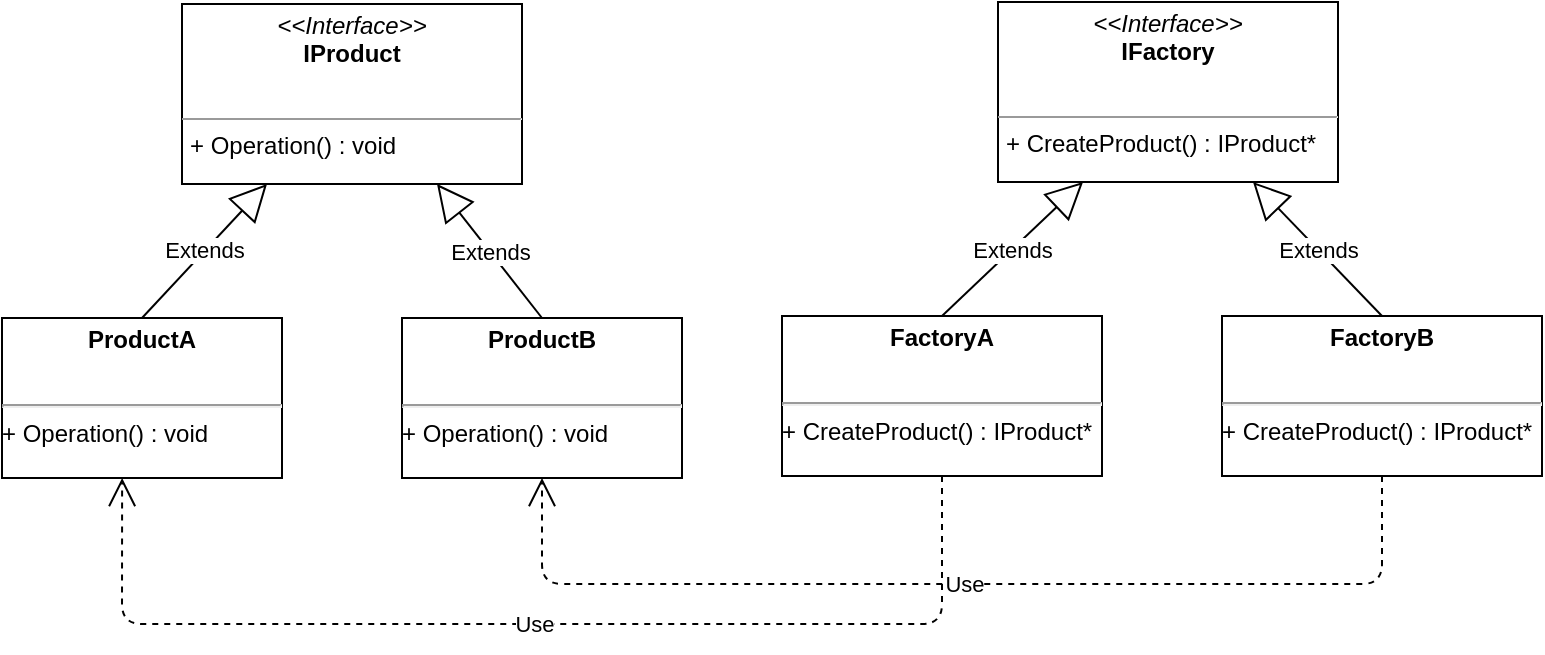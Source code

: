 <mxfile version="13.6.2" type="device"><diagram id="C5RBs43oDa-KdzZeNtuy" name="Page-1"><mxGraphModel dx="1086" dy="807" grid="1" gridSize="10" guides="1" tooltips="1" connect="1" arrows="1" fold="1" page="1" pageScale="1" pageWidth="827" pageHeight="1169" math="0" shadow="0"><root><mxCell id="WIyWlLk6GJQsqaUBKTNV-0"/><mxCell id="WIyWlLk6GJQsqaUBKTNV-1" parent="WIyWlLk6GJQsqaUBKTNV-0"/><mxCell id="YEU91gc5P3O5Ru0skCiE-15" value="&lt;p style=&quot;margin: 0px ; margin-top: 4px ; text-align: center&quot;&gt;&lt;i&gt;&amp;lt;&amp;lt;Interface&amp;gt;&amp;gt;&lt;/i&gt;&lt;br&gt;&lt;b&gt;IProduct&lt;/b&gt;&lt;/p&gt;&lt;p style=&quot;margin: 0px ; margin-top: 4px ; text-align: center&quot;&gt;&lt;b&gt;&lt;br&gt;&lt;/b&gt;&lt;/p&gt;&lt;hr size=&quot;1&quot;&gt;&lt;p style=&quot;margin: 0px ; margin-left: 4px&quot;&gt;+ Operation() : void&lt;/p&gt;" style="verticalAlign=top;align=left;overflow=fill;fontSize=12;fontFamily=Helvetica;html=1;" vertex="1" parent="WIyWlLk6GJQsqaUBKTNV-1"><mxGeometry x="150" y="270" width="170" height="90" as="geometry"/></mxCell><mxCell id="YEU91gc5P3O5Ru0skCiE-19" value="&lt;p style=&quot;margin: 0px ; margin-top: 4px ; text-align: center&quot;&gt;&lt;b&gt;ProductA&lt;/b&gt;&lt;/p&gt;&lt;p style=&quot;margin: 0px ; margin-top: 4px ; text-align: center&quot;&gt;&lt;b&gt;&lt;br&gt;&lt;/b&gt;&lt;/p&gt;&lt;hr&gt;+ Operation() : void" style="verticalAlign=top;align=left;overflow=fill;fontSize=12;fontFamily=Helvetica;html=1;" vertex="1" parent="WIyWlLk6GJQsqaUBKTNV-1"><mxGeometry x="60" y="427" width="140" height="80" as="geometry"/></mxCell><mxCell id="YEU91gc5P3O5Ru0skCiE-21" style="edgeStyle=orthogonalEdgeStyle;rounded=0;orthogonalLoop=1;jettySize=auto;html=1;exitX=0.5;exitY=1;exitDx=0;exitDy=0;" edge="1" parent="WIyWlLk6GJQsqaUBKTNV-1" source="YEU91gc5P3O5Ru0skCiE-19" target="YEU91gc5P3O5Ru0skCiE-19"><mxGeometry relative="1" as="geometry"/></mxCell><mxCell id="YEU91gc5P3O5Ru0skCiE-22" value="&lt;p style=&quot;margin: 0px ; margin-top: 4px ; text-align: center&quot;&gt;&lt;b&gt;ProductB&lt;/b&gt;&lt;/p&gt;&lt;p style=&quot;margin: 0px ; margin-top: 4px ; text-align: center&quot;&gt;&lt;b&gt;&lt;br&gt;&lt;/b&gt;&lt;/p&gt;&lt;hr&gt;+ Operation() : void" style="verticalAlign=top;align=left;overflow=fill;fontSize=12;fontFamily=Helvetica;html=1;" vertex="1" parent="WIyWlLk6GJQsqaUBKTNV-1"><mxGeometry x="260" y="427" width="140" height="80" as="geometry"/></mxCell><mxCell id="YEU91gc5P3O5Ru0skCiE-25" value="Extends" style="endArrow=block;endSize=16;endFill=0;html=1;exitX=0.5;exitY=0;exitDx=0;exitDy=0;entryX=0.25;entryY=1;entryDx=0;entryDy=0;" edge="1" parent="WIyWlLk6GJQsqaUBKTNV-1" source="YEU91gc5P3O5Ru0skCiE-19" target="YEU91gc5P3O5Ru0skCiE-15"><mxGeometry width="160" relative="1" as="geometry"><mxPoint x="140" y="420" as="sourcePoint"/><mxPoint x="300" y="420" as="targetPoint"/></mxGeometry></mxCell><mxCell id="YEU91gc5P3O5Ru0skCiE-26" value="Extends" style="endArrow=block;endSize=16;endFill=0;html=1;entryX=0.75;entryY=1;entryDx=0;entryDy=0;exitX=0.5;exitY=0;exitDx=0;exitDy=0;" edge="1" parent="WIyWlLk6GJQsqaUBKTNV-1" source="YEU91gc5P3O5Ru0skCiE-22" target="YEU91gc5P3O5Ru0skCiE-15"><mxGeometry width="160" relative="1" as="geometry"><mxPoint x="330" y="410" as="sourcePoint"/><mxPoint x="490" y="410" as="targetPoint"/></mxGeometry></mxCell><mxCell id="YEU91gc5P3O5Ru0skCiE-27" value="&lt;p style=&quot;margin: 0px ; margin-top: 4px ; text-align: center&quot;&gt;&lt;i&gt;&amp;lt;&amp;lt;Interface&amp;gt;&amp;gt;&lt;/i&gt;&lt;br&gt;&lt;b&gt;IFactory&lt;/b&gt;&lt;/p&gt;&lt;p style=&quot;margin: 0px ; margin-top: 4px ; text-align: center&quot;&gt;&lt;b&gt;&lt;br&gt;&lt;/b&gt;&lt;/p&gt;&lt;hr size=&quot;1&quot;&gt;&lt;p style=&quot;margin: 0px ; margin-left: 4px&quot;&gt;+ CreateProduct() : IProduct*&lt;/p&gt;" style="verticalAlign=top;align=left;overflow=fill;fontSize=12;fontFamily=Helvetica;html=1;" vertex="1" parent="WIyWlLk6GJQsqaUBKTNV-1"><mxGeometry x="558" y="269" width="170" height="90" as="geometry"/></mxCell><mxCell id="YEU91gc5P3O5Ru0skCiE-28" value="&lt;p style=&quot;margin: 0px ; margin-top: 4px ; text-align: center&quot;&gt;&lt;b&gt;FactoryA&lt;/b&gt;&lt;/p&gt;&lt;p style=&quot;margin: 0px ; margin-top: 4px ; text-align: center&quot;&gt;&lt;b&gt;&lt;br&gt;&lt;/b&gt;&lt;/p&gt;&lt;hr&gt;+ CreateProduct() : IProduct*" style="verticalAlign=top;align=left;overflow=fill;fontSize=12;fontFamily=Helvetica;html=1;" vertex="1" parent="WIyWlLk6GJQsqaUBKTNV-1"><mxGeometry x="450" y="426" width="160" height="80" as="geometry"/></mxCell><mxCell id="YEU91gc5P3O5Ru0skCiE-29" style="edgeStyle=orthogonalEdgeStyle;rounded=0;orthogonalLoop=1;jettySize=auto;html=1;exitX=0.5;exitY=1;exitDx=0;exitDy=0;" edge="1" parent="WIyWlLk6GJQsqaUBKTNV-1" source="YEU91gc5P3O5Ru0skCiE-28" target="YEU91gc5P3O5Ru0skCiE-28"><mxGeometry relative="1" as="geometry"/></mxCell><mxCell id="YEU91gc5P3O5Ru0skCiE-30" value="&lt;p style=&quot;margin: 0px ; margin-top: 4px ; text-align: center&quot;&gt;&lt;b&gt;FactoryB&lt;/b&gt;&lt;/p&gt;&lt;p style=&quot;margin: 0px ; margin-top: 4px ; text-align: center&quot;&gt;&lt;b&gt;&lt;br&gt;&lt;/b&gt;&lt;/p&gt;&lt;hr&gt;+ CreateProduct() : IProduct*" style="verticalAlign=top;align=left;overflow=fill;fontSize=12;fontFamily=Helvetica;html=1;" vertex="1" parent="WIyWlLk6GJQsqaUBKTNV-1"><mxGeometry x="670" y="426" width="160" height="80" as="geometry"/></mxCell><mxCell id="YEU91gc5P3O5Ru0skCiE-31" value="Extends" style="endArrow=block;endSize=16;endFill=0;html=1;exitX=0.5;exitY=0;exitDx=0;exitDy=0;entryX=0.25;entryY=1;entryDx=0;entryDy=0;" edge="1" parent="WIyWlLk6GJQsqaUBKTNV-1" source="YEU91gc5P3O5Ru0skCiE-28" target="YEU91gc5P3O5Ru0skCiE-27"><mxGeometry width="160" relative="1" as="geometry"><mxPoint x="550" y="419" as="sourcePoint"/><mxPoint x="710" y="419" as="targetPoint"/></mxGeometry></mxCell><mxCell id="YEU91gc5P3O5Ru0skCiE-32" value="Extends" style="endArrow=block;endSize=16;endFill=0;html=1;entryX=0.75;entryY=1;entryDx=0;entryDy=0;exitX=0.5;exitY=0;exitDx=0;exitDy=0;" edge="1" parent="WIyWlLk6GJQsqaUBKTNV-1" source="YEU91gc5P3O5Ru0skCiE-30" target="YEU91gc5P3O5Ru0skCiE-27"><mxGeometry width="160" relative="1" as="geometry"><mxPoint x="740" y="409" as="sourcePoint"/><mxPoint x="900" y="409" as="targetPoint"/></mxGeometry></mxCell><mxCell id="YEU91gc5P3O5Ru0skCiE-33" value="Use" style="endArrow=open;endSize=12;dashed=1;html=1;exitX=0.5;exitY=1;exitDx=0;exitDy=0;entryX=0.429;entryY=1;entryDx=0;entryDy=0;entryPerimeter=0;" edge="1" parent="WIyWlLk6GJQsqaUBKTNV-1" source="YEU91gc5P3O5Ru0skCiE-28" target="YEU91gc5P3O5Ru0skCiE-19"><mxGeometry width="160" relative="1" as="geometry"><mxPoint x="130" y="502" as="sourcePoint"/><mxPoint x="280" y="740" as="targetPoint"/><Array as="points"><mxPoint x="530" y="580"/><mxPoint x="120" y="580"/></Array></mxGeometry></mxCell><mxCell id="YEU91gc5P3O5Ru0skCiE-37" value="Use" style="endArrow=open;endSize=12;dashed=1;html=1;exitX=0.5;exitY=1;exitDx=0;exitDy=0;entryX=0.5;entryY=1;entryDx=0;entryDy=0;" edge="1" parent="WIyWlLk6GJQsqaUBKTNV-1" source="YEU91gc5P3O5Ru0skCiE-30" target="YEU91gc5P3O5Ru0skCiE-22"><mxGeometry width="160" relative="1" as="geometry"><mxPoint x="550" y="516" as="sourcePoint"/><mxPoint x="130.06" y="517" as="targetPoint"/><Array as="points"><mxPoint x="750" y="560"/><mxPoint x="330" y="560"/></Array></mxGeometry></mxCell></root></mxGraphModel></diagram></mxfile>